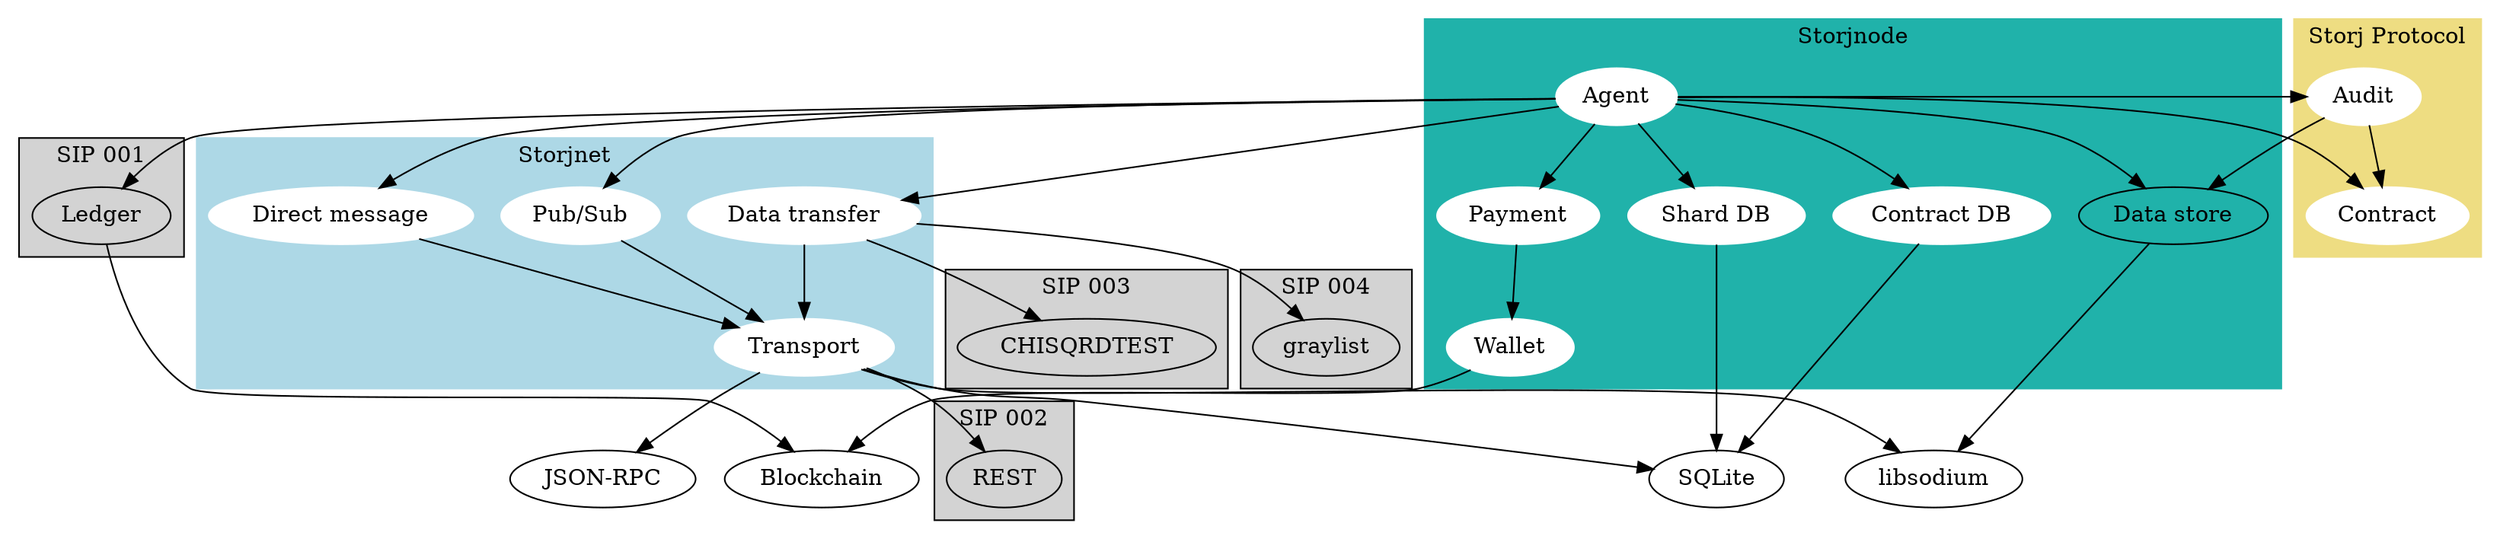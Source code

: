 // syntax guide: http://www.graphviz.org/pdf/dotguide.pdf
// compile: `dot -Tpdf dependencies.dot -o dependencies.pdf`


digraph G {

    // STORJNET
    subgraph cluster_1 {
        label = "Storjnet";
        node [style=filled,color=white];
        style=filled;
        color=lightblue;

        "Pub/Sub"; // enable publishing and subscribing to events
        "Data transfer"; // full duplex data transfer
        "Direct message"; // to shortcut the pubsub after peer found
        "Transport"; // rpc calls and data transfer between clients
    };
    "Pub/Sub" -> "Transport";
    "Direct message" -> "Transport";
    "Data transfer" -> "Transport";
    "Transport" -> "libsodium"; // end-to-end encryption
    "Transport" -> "JSON-RPC";
    "Transport" -> "REST";
    "Transport" -> "SQLite"; // bandwidth limits
    "Data transfer" -> CHISQRDTEST;
    "Data transfer" -> graylist;

    // STORJ PROTOCOL
    subgraph cluster_2 {
        label = "Storj Protocol";
        node [style=filled,color=white];
        style=filled;
        color=lightgoldenrod;

        "Contract"; // terms of a storage contract between peers
        "Audit"; // track state of a contract over time
    };
    "Audit" -> "Contract"; // when/how to perform the audit
    "Audit" -> "Data store"; // perform audit challange

    // STORJNODE
    subgraph cluster_3 {
        label = "Storjnode";
        node [style=filled,color=white];
        style=filled;
        color=lightseagreen;

        "Agent"; // for sending/receiving of funds for services used 
        "Data store"; // store data on drives
        "Payment";
        "Wallet";
        "Shard DB"; // Store mapping of files + keys to shards
        "Contract DB"; // Store contracts
    };
    "Agent" -> "Shard DB";
    "Agent" -> "Contract DB";
    "Shard DB" -> "SQLite";
    "Contract DB" -> "SQLite";
    "Data store" -> "libsodium"; // data is encrypted before stored
    "Payment" -> "Wallet";
    "Wallet" -> "Blockchain";
    "Agent" -> "Direct message";
    "Agent" -> "Audit"; // perform audits
    "Agent" -> "Contract"; // verify agreed to use/provide a service
    "Agent" -> "Ledger"; // verify service was used/provided
    "Agent" -> "Payment"; // transfer funds
    "Agent" -> "Pub/Sub"; // ask/bid on contracts
    "Agent" -> "Data store"; // store data according to contract
    "Agent" -> "Data transfer"; // pull data from other agent

    // SIP 001
    subgraph cluster_4 {
        label = "SIP 001";
        node [style=filled,color=white];
        style=filled;

        "Ledger"; // read/write historic events
    }
    "Ledger" -> "Blockchain";

    // SIP 002
    subgraph cluster_5 {
        label = "SIP 002";
        node [style=filled,color=white];
        style=filled;

        "REST"; // put/get shards
    }

    // SIP 003
    subgraph cluster_6 {
        label = "SIP 003";
        node [style=filled,color=white];
        style=filled;

        CHISQRDTEST;
    }

    // SIP 004
    subgraph cluster_7 {
        label = "SIP 004";
        node [style=filled,color=white];
        style=filled;

        graylist;
    }

    // EXTERNAL
    "libsodium"; // for encryption/signing
    "SQLite";
    "Blockchain";
    "JSON-RPC";

}
